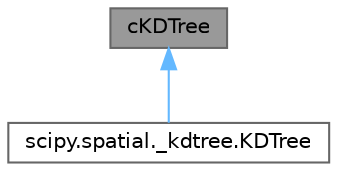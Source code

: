 digraph "cKDTree"
{
 // LATEX_PDF_SIZE
  bgcolor="transparent";
  edge [fontname=Helvetica,fontsize=10,labelfontname=Helvetica,labelfontsize=10];
  node [fontname=Helvetica,fontsize=10,shape=box,height=0.2,width=0.4];
  Node1 [id="Node000001",label="cKDTree",height=0.2,width=0.4,color="gray40", fillcolor="grey60", style="filled", fontcolor="black",tooltip=" "];
  Node1 -> Node2 [id="edge2_Node000001_Node000002",dir="back",color="steelblue1",style="solid",tooltip=" "];
  Node2 [id="Node000002",label="scipy.spatial._kdtree.KDTree",height=0.2,width=0.4,color="gray40", fillcolor="white", style="filled",URL="$d9/da4/classscipy_1_1spatial_1_1__kdtree_1_1KDTree.html",tooltip=" "];
}
